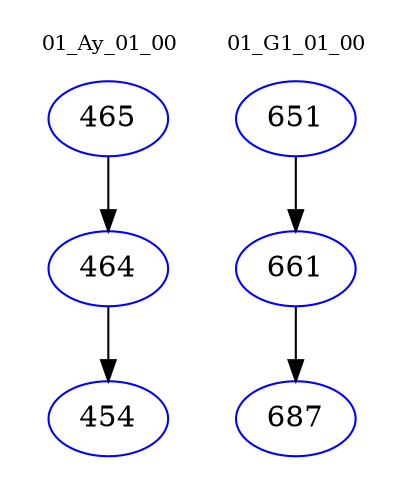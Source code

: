digraph{
subgraph cluster_0 {
color = white
label = "01_Ay_01_00";
fontsize=10;
T0_465 [label="465", color="blue"]
T0_465 -> T0_464 [color="black"]
T0_464 [label="464", color="blue"]
T0_464 -> T0_454 [color="black"]
T0_454 [label="454", color="blue"]
}
subgraph cluster_1 {
color = white
label = "01_G1_01_00";
fontsize=10;
T1_651 [label="651", color="blue"]
T1_651 -> T1_661 [color="black"]
T1_661 [label="661", color="blue"]
T1_661 -> T1_687 [color="black"]
T1_687 [label="687", color="blue"]
}
}
